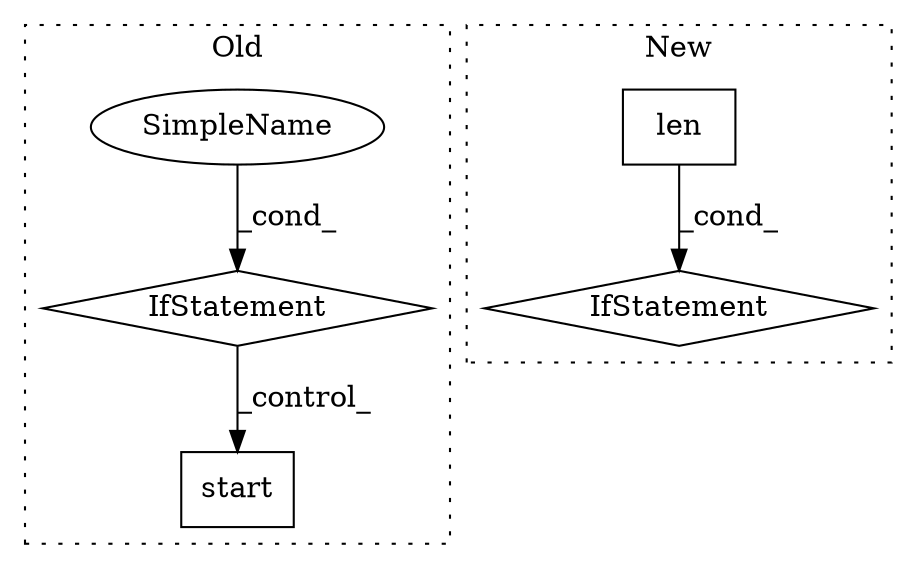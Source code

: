 digraph G {
subgraph cluster0 {
1 [label="start" a="32" s="2223,2230" l="6,1" shape="box"];
3 [label="IfStatement" a="25" s="2159,2172" l="4,2" shape="diamond"];
5 [label="SimpleName" a="42" s="" l="" shape="ellipse"];
label = "Old";
style="dotted";
}
subgraph cluster1 {
2 [label="len" a="32" s="2735,2743" l="4,1" shape="box"];
4 [label="IfStatement" a="25" s="2772,2821" l="4,2" shape="diamond"];
label = "New";
style="dotted";
}
2 -> 4 [label="_cond_"];
3 -> 1 [label="_control_"];
5 -> 3 [label="_cond_"];
}
